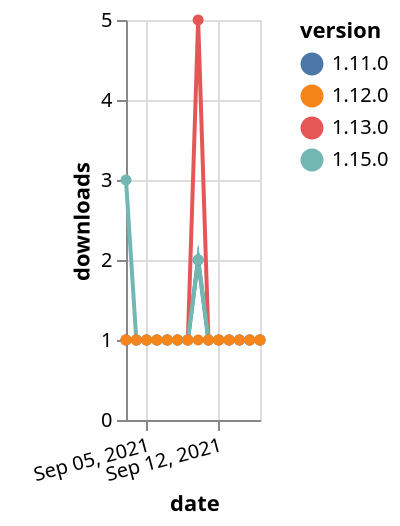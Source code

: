 {"$schema": "https://vega.github.io/schema/vega-lite/v5.json", "description": "A simple bar chart with embedded data.", "data": {"values": [{"date": "2021-09-03", "total": 208, "delta": 1, "version": "1.11.0"}, {"date": "2021-09-04", "total": 209, "delta": 1, "version": "1.11.0"}, {"date": "2021-09-05", "total": 210, "delta": 1, "version": "1.11.0"}, {"date": "2021-09-06", "total": 211, "delta": 1, "version": "1.11.0"}, {"date": "2021-09-07", "total": 212, "delta": 1, "version": "1.11.0"}, {"date": "2021-09-08", "total": 213, "delta": 1, "version": "1.11.0"}, {"date": "2021-09-09", "total": 214, "delta": 1, "version": "1.11.0"}, {"date": "2021-09-10", "total": 216, "delta": 2, "version": "1.11.0"}, {"date": "2021-09-11", "total": 217, "delta": 1, "version": "1.11.0"}, {"date": "2021-09-12", "total": 218, "delta": 1, "version": "1.11.0"}, {"date": "2021-09-13", "total": 219, "delta": 1, "version": "1.11.0"}, {"date": "2021-09-14", "total": 220, "delta": 1, "version": "1.11.0"}, {"date": "2021-09-15", "total": 221, "delta": 1, "version": "1.11.0"}, {"date": "2021-09-16", "total": 222, "delta": 1, "version": "1.11.0"}, {"date": "2021-09-03", "total": 296, "delta": 1, "version": "1.13.0"}, {"date": "2021-09-04", "total": 297, "delta": 1, "version": "1.13.0"}, {"date": "2021-09-05", "total": 298, "delta": 1, "version": "1.13.0"}, {"date": "2021-09-06", "total": 299, "delta": 1, "version": "1.13.0"}, {"date": "2021-09-07", "total": 300, "delta": 1, "version": "1.13.0"}, {"date": "2021-09-08", "total": 301, "delta": 1, "version": "1.13.0"}, {"date": "2021-09-09", "total": 302, "delta": 1, "version": "1.13.0"}, {"date": "2021-09-10", "total": 307, "delta": 5, "version": "1.13.0"}, {"date": "2021-09-11", "total": 308, "delta": 1, "version": "1.13.0"}, {"date": "2021-09-12", "total": 309, "delta": 1, "version": "1.13.0"}, {"date": "2021-09-13", "total": 310, "delta": 1, "version": "1.13.0"}, {"date": "2021-09-14", "total": 311, "delta": 1, "version": "1.13.0"}, {"date": "2021-09-15", "total": 312, "delta": 1, "version": "1.13.0"}, {"date": "2021-09-16", "total": 313, "delta": 1, "version": "1.13.0"}, {"date": "2021-09-03", "total": 113, "delta": 3, "version": "1.15.0"}, {"date": "2021-09-04", "total": 114, "delta": 1, "version": "1.15.0"}, {"date": "2021-09-05", "total": 115, "delta": 1, "version": "1.15.0"}, {"date": "2021-09-06", "total": 116, "delta": 1, "version": "1.15.0"}, {"date": "2021-09-07", "total": 117, "delta": 1, "version": "1.15.0"}, {"date": "2021-09-08", "total": 118, "delta": 1, "version": "1.15.0"}, {"date": "2021-09-09", "total": 119, "delta": 1, "version": "1.15.0"}, {"date": "2021-09-10", "total": 121, "delta": 2, "version": "1.15.0"}, {"date": "2021-09-11", "total": 122, "delta": 1, "version": "1.15.0"}, {"date": "2021-09-12", "total": 123, "delta": 1, "version": "1.15.0"}, {"date": "2021-09-13", "total": 124, "delta": 1, "version": "1.15.0"}, {"date": "2021-09-14", "total": 125, "delta": 1, "version": "1.15.0"}, {"date": "2021-09-15", "total": 126, "delta": 1, "version": "1.15.0"}, {"date": "2021-09-16", "total": 127, "delta": 1, "version": "1.15.0"}, {"date": "2021-09-03", "total": 177, "delta": 1, "version": "1.12.0"}, {"date": "2021-09-04", "total": 178, "delta": 1, "version": "1.12.0"}, {"date": "2021-09-05", "total": 179, "delta": 1, "version": "1.12.0"}, {"date": "2021-09-06", "total": 180, "delta": 1, "version": "1.12.0"}, {"date": "2021-09-07", "total": 181, "delta": 1, "version": "1.12.0"}, {"date": "2021-09-08", "total": 182, "delta": 1, "version": "1.12.0"}, {"date": "2021-09-09", "total": 183, "delta": 1, "version": "1.12.0"}, {"date": "2021-09-10", "total": 184, "delta": 1, "version": "1.12.0"}, {"date": "2021-09-11", "total": 185, "delta": 1, "version": "1.12.0"}, {"date": "2021-09-12", "total": 186, "delta": 1, "version": "1.12.0"}, {"date": "2021-09-13", "total": 187, "delta": 1, "version": "1.12.0"}, {"date": "2021-09-14", "total": 188, "delta": 1, "version": "1.12.0"}, {"date": "2021-09-15", "total": 189, "delta": 1, "version": "1.12.0"}, {"date": "2021-09-16", "total": 190, "delta": 1, "version": "1.12.0"}]}, "width": "container", "mark": {"type": "line", "point": {"filled": true}}, "encoding": {"x": {"field": "date", "type": "temporal", "timeUnit": "yearmonthdate", "title": "date", "axis": {"labelAngle": -15}}, "y": {"field": "delta", "type": "quantitative", "title": "downloads"}, "color": {"field": "version", "type": "nominal"}, "tooltip": {"field": "delta"}}}
